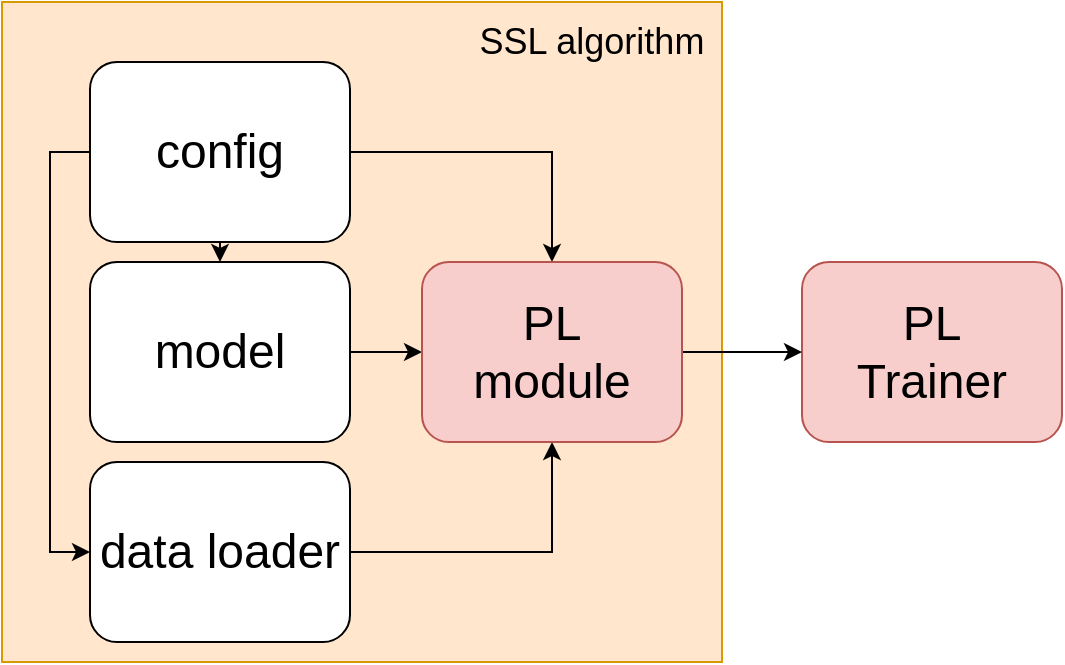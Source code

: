 <mxfile version="13.5.8" type="device"><diagram id="HHV3l_nUjg_wcCdRWMfa" name="Page-1"><mxGraphModel dx="946" dy="545" grid="1" gridSize="10" guides="1" tooltips="1" connect="1" arrows="1" fold="1" page="1" pageScale="1" pageWidth="827" pageHeight="1169" math="0" shadow="0"><root><mxCell id="0"/><mxCell id="1" parent="0"/><mxCell id="YZS3OhCS-lEhjzg4J1CE-2" value="" style="rounded=0;whiteSpace=wrap;html=1;fillColor=#ffe6cc;strokeColor=#d79b00;" vertex="1" parent="1"><mxGeometry x="370" y="20" width="360" height="330" as="geometry"/></mxCell><mxCell id="YZS3OhCS-lEhjzg4J1CE-13" style="edgeStyle=orthogonalEdgeStyle;rounded=0;orthogonalLoop=1;jettySize=auto;html=1;exitX=1;exitY=0.5;exitDx=0;exitDy=0;entryX=0.5;entryY=0;entryDx=0;entryDy=0;" edge="1" parent="1" source="YZS3OhCS-lEhjzg4J1CE-1" target="YZS3OhCS-lEhjzg4J1CE-10"><mxGeometry relative="1" as="geometry"/></mxCell><mxCell id="YZS3OhCS-lEhjzg4J1CE-15" style="edgeStyle=orthogonalEdgeStyle;rounded=0;orthogonalLoop=1;jettySize=auto;html=1;exitX=0.5;exitY=1;exitDx=0;exitDy=0;entryX=0.5;entryY=0;entryDx=0;entryDy=0;" edge="1" parent="1" source="YZS3OhCS-lEhjzg4J1CE-1" target="YZS3OhCS-lEhjzg4J1CE-4"><mxGeometry relative="1" as="geometry"/></mxCell><mxCell id="YZS3OhCS-lEhjzg4J1CE-16" style="edgeStyle=orthogonalEdgeStyle;rounded=0;orthogonalLoop=1;jettySize=auto;html=1;exitX=0;exitY=0.5;exitDx=0;exitDy=0;entryX=0;entryY=0.5;entryDx=0;entryDy=0;" edge="1" parent="1" source="YZS3OhCS-lEhjzg4J1CE-1" target="YZS3OhCS-lEhjzg4J1CE-3"><mxGeometry relative="1" as="geometry"/></mxCell><mxCell id="YZS3OhCS-lEhjzg4J1CE-1" value="&lt;font style=&quot;font-size: 24px&quot;&gt;config&lt;/font&gt;" style="rounded=1;whiteSpace=wrap;html=1;" vertex="1" parent="1"><mxGeometry x="414" y="50" width="130" height="90" as="geometry"/></mxCell><mxCell id="YZS3OhCS-lEhjzg4J1CE-12" style="edgeStyle=orthogonalEdgeStyle;rounded=0;orthogonalLoop=1;jettySize=auto;html=1;exitX=1;exitY=0.5;exitDx=0;exitDy=0;" edge="1" parent="1" source="YZS3OhCS-lEhjzg4J1CE-3" target="YZS3OhCS-lEhjzg4J1CE-10"><mxGeometry relative="1" as="geometry"/></mxCell><mxCell id="YZS3OhCS-lEhjzg4J1CE-3" value="&lt;font style=&quot;font-size: 24px&quot;&gt;data loader&lt;/font&gt;" style="rounded=1;whiteSpace=wrap;html=1;" vertex="1" parent="1"><mxGeometry x="414" y="250" width="130" height="90" as="geometry"/></mxCell><mxCell id="YZS3OhCS-lEhjzg4J1CE-11" value="" style="edgeStyle=orthogonalEdgeStyle;rounded=0;orthogonalLoop=1;jettySize=auto;html=1;" edge="1" parent="1" source="YZS3OhCS-lEhjzg4J1CE-4" target="YZS3OhCS-lEhjzg4J1CE-10"><mxGeometry relative="1" as="geometry"/></mxCell><mxCell id="YZS3OhCS-lEhjzg4J1CE-4" value="&lt;font style=&quot;font-size: 24px&quot;&gt;model&lt;/font&gt;" style="rounded=1;whiteSpace=wrap;html=1;" vertex="1" parent="1"><mxGeometry x="414" y="150" width="130" height="90" as="geometry"/></mxCell><mxCell id="YZS3OhCS-lEhjzg4J1CE-5" value="&lt;font style=&quot;font-size: 18px&quot;&gt;SSL algorithm&lt;/font&gt;" style="text;html=1;strokeColor=none;fillColor=none;align=center;verticalAlign=middle;whiteSpace=wrap;rounded=0;" vertex="1" parent="1"><mxGeometry x="600" y="30" width="130" height="20" as="geometry"/></mxCell><mxCell id="YZS3OhCS-lEhjzg4J1CE-6" value="&lt;font style=&quot;font-size: 24px&quot;&gt;PL&lt;br&gt;Trainer&lt;br&gt;&lt;/font&gt;" style="rounded=1;whiteSpace=wrap;html=1;fillColor=#f8cecc;strokeColor=#b85450;" vertex="1" parent="1"><mxGeometry x="770" y="150" width="130" height="90" as="geometry"/></mxCell><mxCell id="YZS3OhCS-lEhjzg4J1CE-14" value="" style="edgeStyle=orthogonalEdgeStyle;rounded=0;orthogonalLoop=1;jettySize=auto;html=1;" edge="1" parent="1" source="YZS3OhCS-lEhjzg4J1CE-10" target="YZS3OhCS-lEhjzg4J1CE-6"><mxGeometry relative="1" as="geometry"/></mxCell><mxCell id="YZS3OhCS-lEhjzg4J1CE-10" value="&lt;font style=&quot;font-size: 24px&quot;&gt;PL&lt;br&gt;module&lt;/font&gt;" style="rounded=1;whiteSpace=wrap;html=1;fillColor=#f8cecc;strokeColor=#b85450;" vertex="1" parent="1"><mxGeometry x="580" y="150" width="130" height="90" as="geometry"/></mxCell></root></mxGraphModel></diagram></mxfile>